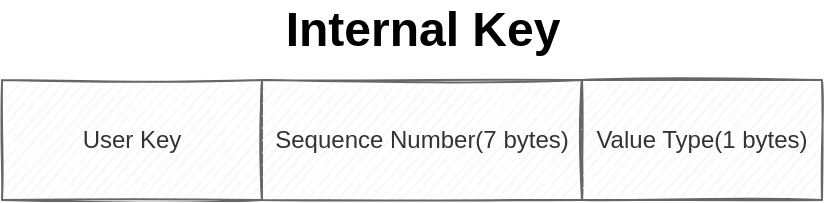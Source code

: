 <mxfile version="19.0.3" type="device"><diagram id="xkUfF8S761sme9Clwbs7" name="第 1 页"><mxGraphModel dx="677" dy="412" grid="1" gridSize="10" guides="1" tooltips="1" connect="1" arrows="1" fold="1" page="1" pageScale="1" pageWidth="827" pageHeight="1169" math="0" shadow="0"><root><mxCell id="0"/><mxCell id="1" parent="0"/><mxCell id="Crd1W5gNdBVt5ttwz1-D-1" value="User Key" style="rounded=0;whiteSpace=wrap;html=1;fillColor=#f5f5f5;strokeColor=#666666;fontColor=#333333;sketch=1;" parent="1" vertex="1"><mxGeometry x="350" y="410" width="130" height="60" as="geometry"/></mxCell><mxCell id="Crd1W5gNdBVt5ttwz1-D-2" value="Sequence Number(7 bytes)" style="rounded=0;whiteSpace=wrap;html=1;fillColor=#f5f5f5;strokeColor=#666666;fontColor=#333333;sketch=1;" parent="1" vertex="1"><mxGeometry x="480" y="410" width="160" height="60" as="geometry"/></mxCell><mxCell id="Crd1W5gNdBVt5ttwz1-D-3" value="Value Type(1 bytes)" style="rounded=0;whiteSpace=wrap;html=1;fillColor=#f5f5f5;strokeColor=#666666;fontColor=#333333;sketch=1;" parent="1" vertex="1"><mxGeometry x="640" y="410" width="120" height="60" as="geometry"/></mxCell><mxCell id="VHZbxBeFiQa8d9WK8JcK-1" value="Internal Key" style="text;html=1;align=center;verticalAlign=middle;resizable=0;points=[];autosize=1;strokeColor=none;fillColor=none;fontSize=24;fontStyle=1" vertex="1" parent="1"><mxGeometry x="485" y="370" width="150" height="30" as="geometry"/></mxCell></root></mxGraphModel></diagram></mxfile>